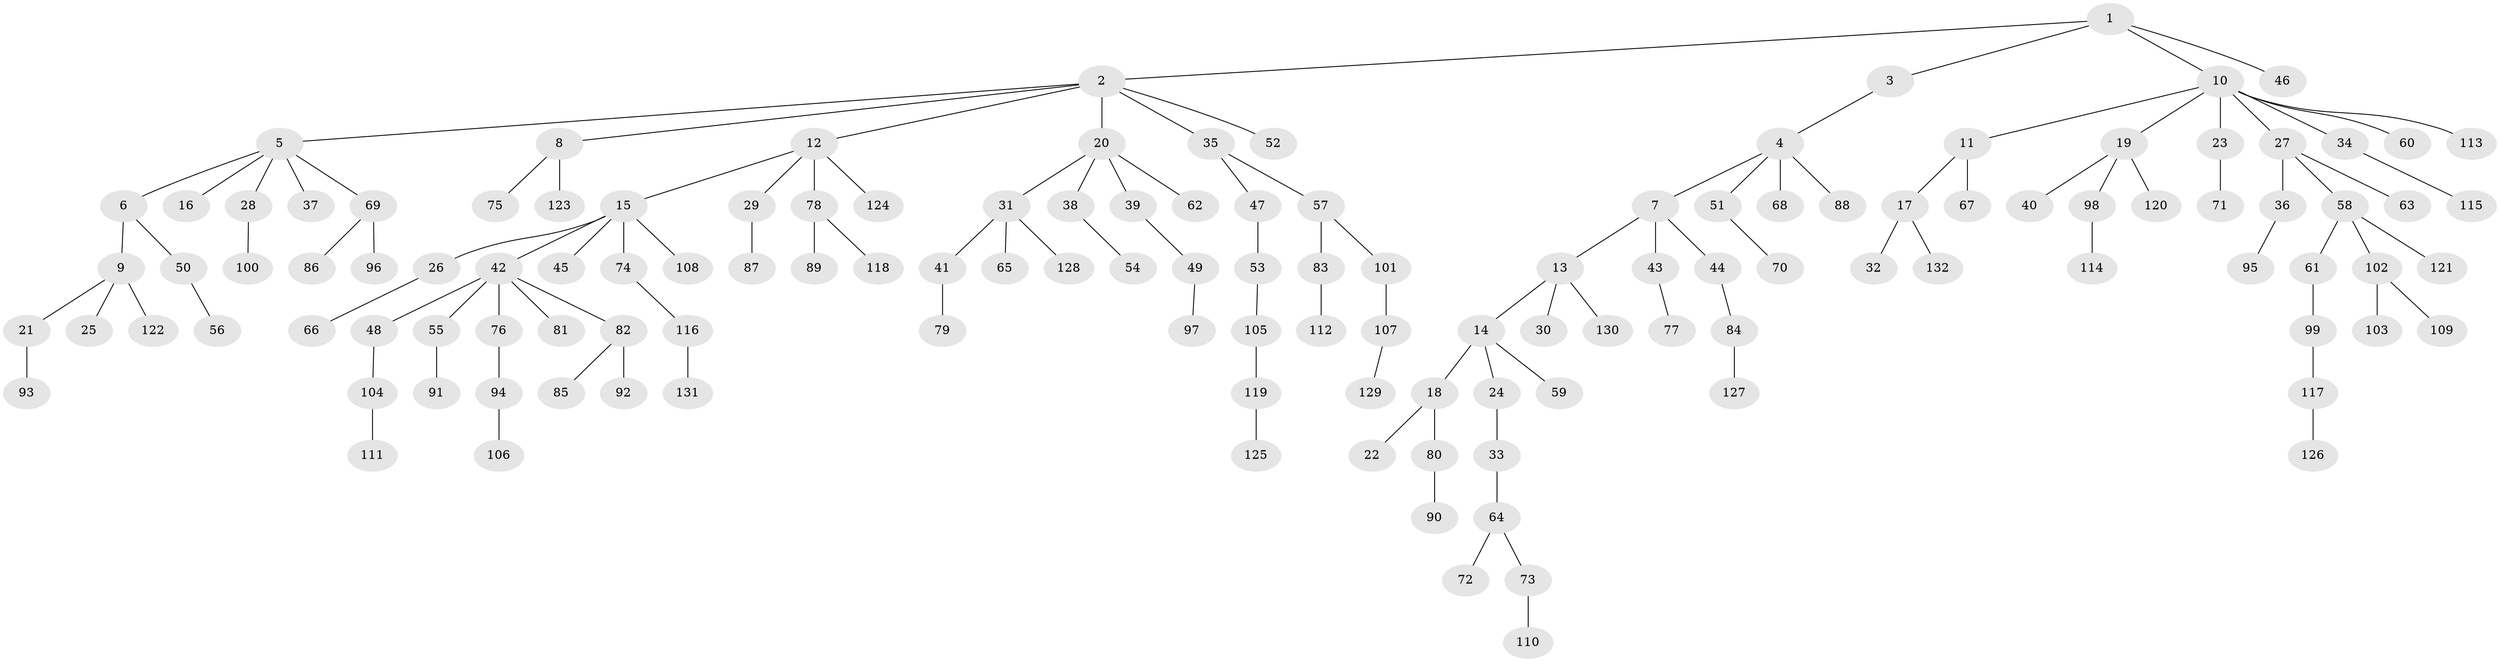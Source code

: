 // Generated by graph-tools (version 1.1) at 2025/26/03/09/25 03:26:33]
// undirected, 132 vertices, 131 edges
graph export_dot {
graph [start="1"]
  node [color=gray90,style=filled];
  1;
  2;
  3;
  4;
  5;
  6;
  7;
  8;
  9;
  10;
  11;
  12;
  13;
  14;
  15;
  16;
  17;
  18;
  19;
  20;
  21;
  22;
  23;
  24;
  25;
  26;
  27;
  28;
  29;
  30;
  31;
  32;
  33;
  34;
  35;
  36;
  37;
  38;
  39;
  40;
  41;
  42;
  43;
  44;
  45;
  46;
  47;
  48;
  49;
  50;
  51;
  52;
  53;
  54;
  55;
  56;
  57;
  58;
  59;
  60;
  61;
  62;
  63;
  64;
  65;
  66;
  67;
  68;
  69;
  70;
  71;
  72;
  73;
  74;
  75;
  76;
  77;
  78;
  79;
  80;
  81;
  82;
  83;
  84;
  85;
  86;
  87;
  88;
  89;
  90;
  91;
  92;
  93;
  94;
  95;
  96;
  97;
  98;
  99;
  100;
  101;
  102;
  103;
  104;
  105;
  106;
  107;
  108;
  109;
  110;
  111;
  112;
  113;
  114;
  115;
  116;
  117;
  118;
  119;
  120;
  121;
  122;
  123;
  124;
  125;
  126;
  127;
  128;
  129;
  130;
  131;
  132;
  1 -- 2;
  1 -- 3;
  1 -- 10;
  1 -- 46;
  2 -- 5;
  2 -- 8;
  2 -- 12;
  2 -- 20;
  2 -- 35;
  2 -- 52;
  3 -- 4;
  4 -- 7;
  4 -- 51;
  4 -- 68;
  4 -- 88;
  5 -- 6;
  5 -- 16;
  5 -- 28;
  5 -- 37;
  5 -- 69;
  6 -- 9;
  6 -- 50;
  7 -- 13;
  7 -- 43;
  7 -- 44;
  8 -- 75;
  8 -- 123;
  9 -- 21;
  9 -- 25;
  9 -- 122;
  10 -- 11;
  10 -- 19;
  10 -- 23;
  10 -- 27;
  10 -- 34;
  10 -- 60;
  10 -- 113;
  11 -- 17;
  11 -- 67;
  12 -- 15;
  12 -- 29;
  12 -- 78;
  12 -- 124;
  13 -- 14;
  13 -- 30;
  13 -- 130;
  14 -- 18;
  14 -- 24;
  14 -- 59;
  15 -- 26;
  15 -- 42;
  15 -- 45;
  15 -- 74;
  15 -- 108;
  17 -- 32;
  17 -- 132;
  18 -- 22;
  18 -- 80;
  19 -- 40;
  19 -- 98;
  19 -- 120;
  20 -- 31;
  20 -- 38;
  20 -- 39;
  20 -- 62;
  21 -- 93;
  23 -- 71;
  24 -- 33;
  26 -- 66;
  27 -- 36;
  27 -- 58;
  27 -- 63;
  28 -- 100;
  29 -- 87;
  31 -- 41;
  31 -- 65;
  31 -- 128;
  33 -- 64;
  34 -- 115;
  35 -- 47;
  35 -- 57;
  36 -- 95;
  38 -- 54;
  39 -- 49;
  41 -- 79;
  42 -- 48;
  42 -- 55;
  42 -- 76;
  42 -- 81;
  42 -- 82;
  43 -- 77;
  44 -- 84;
  47 -- 53;
  48 -- 104;
  49 -- 97;
  50 -- 56;
  51 -- 70;
  53 -- 105;
  55 -- 91;
  57 -- 83;
  57 -- 101;
  58 -- 61;
  58 -- 102;
  58 -- 121;
  61 -- 99;
  64 -- 72;
  64 -- 73;
  69 -- 86;
  69 -- 96;
  73 -- 110;
  74 -- 116;
  76 -- 94;
  78 -- 89;
  78 -- 118;
  80 -- 90;
  82 -- 85;
  82 -- 92;
  83 -- 112;
  84 -- 127;
  94 -- 106;
  98 -- 114;
  99 -- 117;
  101 -- 107;
  102 -- 103;
  102 -- 109;
  104 -- 111;
  105 -- 119;
  107 -- 129;
  116 -- 131;
  117 -- 126;
  119 -- 125;
}

